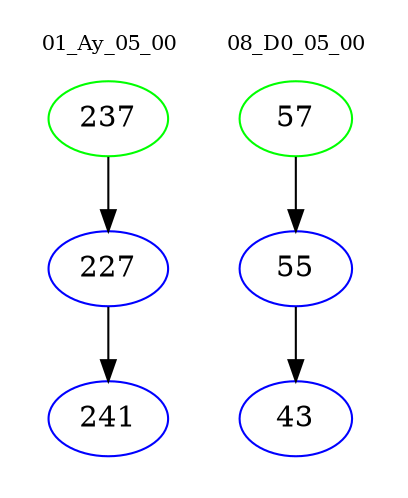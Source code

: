 digraph{
subgraph cluster_0 {
color = white
label = "01_Ay_05_00";
fontsize=10;
T0_237 [label="237", color="green"]
T0_237 -> T0_227 [color="black"]
T0_227 [label="227", color="blue"]
T0_227 -> T0_241 [color="black"]
T0_241 [label="241", color="blue"]
}
subgraph cluster_1 {
color = white
label = "08_D0_05_00";
fontsize=10;
T1_57 [label="57", color="green"]
T1_57 -> T1_55 [color="black"]
T1_55 [label="55", color="blue"]
T1_55 -> T1_43 [color="black"]
T1_43 [label="43", color="blue"]
}
}
